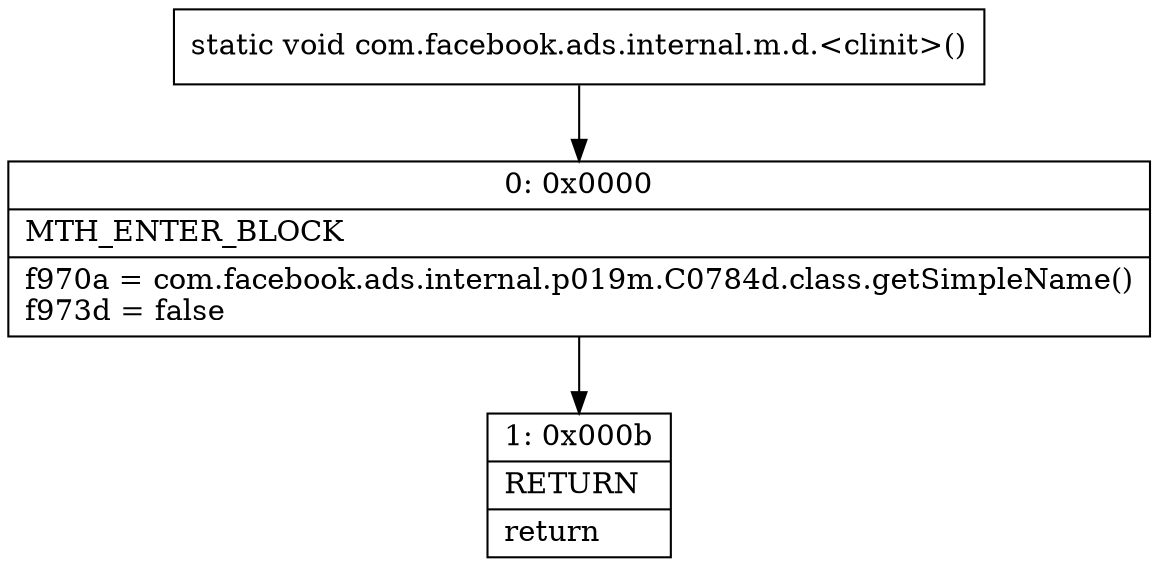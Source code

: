 digraph "CFG forcom.facebook.ads.internal.m.d.\<clinit\>()V" {
Node_0 [shape=record,label="{0\:\ 0x0000|MTH_ENTER_BLOCK\l|f970a = com.facebook.ads.internal.p019m.C0784d.class.getSimpleName()\lf973d = false\l}"];
Node_1 [shape=record,label="{1\:\ 0x000b|RETURN\l|return\l}"];
MethodNode[shape=record,label="{static void com.facebook.ads.internal.m.d.\<clinit\>() }"];
MethodNode -> Node_0;
Node_0 -> Node_1;
}

